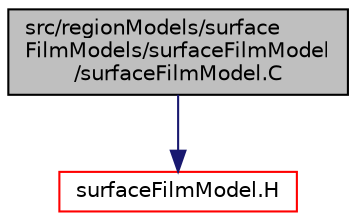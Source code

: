 digraph "src/regionModels/surfaceFilmModels/surfaceFilmModel/surfaceFilmModel.C"
{
  bgcolor="transparent";
  edge [fontname="Helvetica",fontsize="10",labelfontname="Helvetica",labelfontsize="10"];
  node [fontname="Helvetica",fontsize="10",shape=record];
  Node1 [label="src/regionModels/surface\lFilmModels/surfaceFilmModel\l/surfaceFilmModel.C",height=0.2,width=0.4,color="black", fillcolor="grey75", style="filled" fontcolor="black"];
  Node1 -> Node2 [color="midnightblue",fontsize="10",style="solid",fontname="Helvetica"];
  Node2 [label="surfaceFilmModel.H",height=0.2,width=0.4,color="red",URL="$surfaceFilmModel_8H.html"];
}
